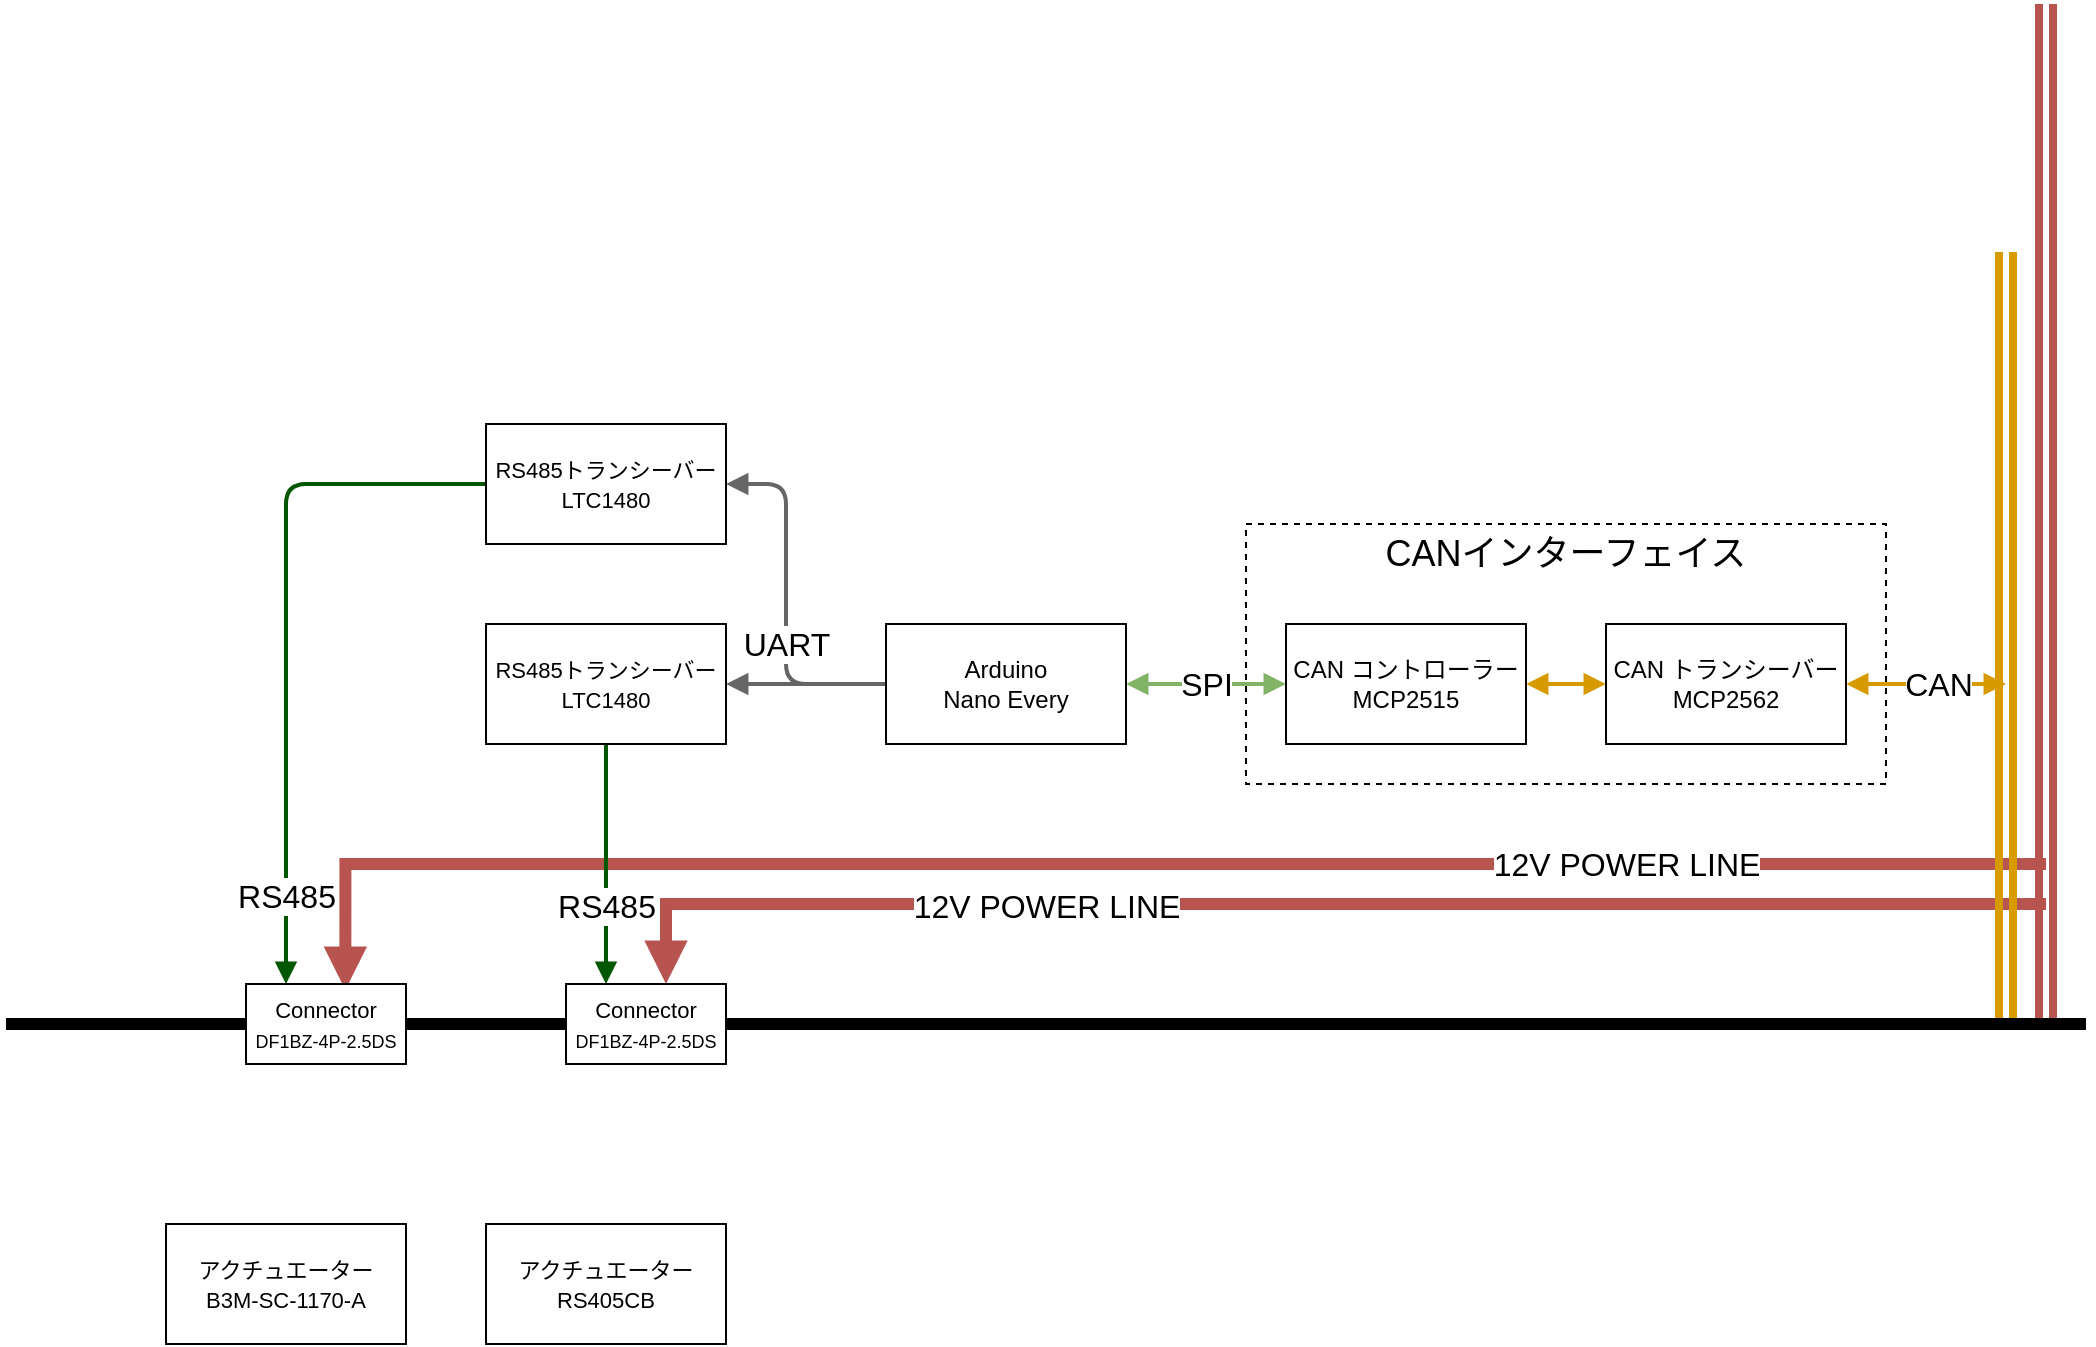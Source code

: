 <mxfile>
    <diagram id="P5jKrBtSUG_OV3gu1oKB" name="ページ1">
        <mxGraphModel dx="527" dy="388" grid="1" gridSize="10" guides="1" tooltips="1" connect="1" arrows="1" fold="1" page="1" pageScale="1" pageWidth="1169" pageHeight="827" math="0" shadow="0">
            <root>
                <mxCell id="0"/>
                <mxCell id="1" parent="0"/>
                <mxCell id="32" style="edgeStyle=orthogonalEdgeStyle;rounded=0;orthogonalLoop=1;jettySize=auto;html=1;endArrow=none;endFill=0;fillColor=#f8cecc;strokeColor=#b85450;strokeWidth=6;startArrow=block;startFill=1;exitX=0.621;exitY=0.075;exitDx=0;exitDy=0;exitPerimeter=0;" edge="1" parent="1" source="33">
                    <mxGeometry relative="1" as="geometry">
                        <mxPoint x="1100" y="480" as="targetPoint"/>
                        <mxPoint x="250" y="530" as="sourcePoint"/>
                        <Array as="points">
                            <mxPoint x="250" y="480"/>
                            <mxPoint x="1100" y="480"/>
                        </Array>
                    </mxGeometry>
                </mxCell>
                <mxCell id="30" value="" style="endArrow=none;html=1;rounded=0;shape=link;fillColor=#f8cecc;strokeColor=#b85450;strokeWidth=4;" edge="1" parent="1">
                    <mxGeometry width="50" height="50" relative="1" as="geometry">
                        <mxPoint x="1100" y="560" as="sourcePoint"/>
                        <mxPoint x="1100" y="50" as="targetPoint"/>
                    </mxGeometry>
                </mxCell>
                <mxCell id="31" style="edgeStyle=orthogonalEdgeStyle;rounded=0;orthogonalLoop=1;jettySize=auto;html=1;endArrow=none;endFill=0;fillColor=#f8cecc;strokeColor=#b85450;strokeWidth=6;startArrow=block;startFill=1;" edge="1" parent="1">
                    <mxGeometry relative="1" as="geometry">
                        <mxPoint x="1100" y="500" as="targetPoint"/>
                        <mxPoint x="410" y="540" as="sourcePoint"/>
                        <Array as="points">
                            <mxPoint x="410" y="500"/>
                            <mxPoint x="1100" y="500"/>
                        </Array>
                    </mxGeometry>
                </mxCell>
                <mxCell id="36" value="12V POWER LINE" style="edgeLabel;html=1;align=center;verticalAlign=middle;resizable=0;points=[];fontSize=16;" vertex="1" connectable="0" parent="31">
                    <mxGeometry x="-0.07" y="-1" relative="1" as="geometry">
                        <mxPoint x="-110" as="offset"/>
                    </mxGeometry>
                </mxCell>
                <mxCell id="5" value="" style="edgeStyle=none;orthogonalLoop=1;jettySize=auto;html=1;shape=link;strokeWidth=4;fillColor=#ffe6cc;strokeColor=#d79b00;" parent="1" edge="1">
                    <mxGeometry width="80" relative="1" as="geometry">
                        <mxPoint x="1080" y="560" as="sourcePoint"/>
                        <mxPoint x="1080" y="174" as="targetPoint"/>
                        <Array as="points"/>
                    </mxGeometry>
                </mxCell>
                <mxCell id="19" value="" style="rounded=0;whiteSpace=wrap;html=1;dashed=1;" vertex="1" parent="1">
                    <mxGeometry x="700" y="310" width="320" height="130" as="geometry"/>
                </mxCell>
                <mxCell id="10" style="edgeStyle=none;html=1;entryX=0;entryY=0.5;entryDx=0;entryDy=0;strokeWidth=2;startArrow=block;startFill=1;endArrow=block;endFill=1;fillColor=#d5e8d4;strokeColor=#82b366;" parent="1" source="3" target="6" edge="1">
                    <mxGeometry relative="1" as="geometry"/>
                </mxCell>
                <mxCell id="17" value="SPI" style="edgeLabel;html=1;align=center;verticalAlign=middle;resizable=0;points=[];fontSize=16;" vertex="1" connectable="0" parent="10">
                    <mxGeometry x="0.195" relative="1" as="geometry">
                        <mxPoint x="-8" as="offset"/>
                    </mxGeometry>
                </mxCell>
                <mxCell id="14" style="edgeStyle=none;html=1;entryX=1;entryY=0.5;entryDx=0;entryDy=0;strokeWidth=2;fontSize=11;startArrow=none;startFill=0;endArrow=block;endFill=1;fillColor=#f5f5f5;strokeColor=#666666;exitX=0;exitY=0.5;exitDx=0;exitDy=0;" edge="1" parent="1" source="3" target="11">
                    <mxGeometry relative="1" as="geometry">
                        <Array as="points"/>
                    </mxGeometry>
                </mxCell>
                <mxCell id="16" style="edgeStyle=elbowEdgeStyle;html=1;entryX=1;entryY=0.5;entryDx=0;entryDy=0;strokeWidth=2;fontSize=11;startArrow=none;startFill=0;endArrow=block;endFill=1;fillColor=#f5f5f5;strokeColor=#666666;" edge="1" parent="1" source="3" target="12">
                    <mxGeometry relative="1" as="geometry">
                        <Array as="points">
                            <mxPoint x="470" y="340"/>
                        </Array>
                    </mxGeometry>
                </mxCell>
                <mxCell id="18" value="UART" style="edgeLabel;html=1;align=center;verticalAlign=middle;resizable=0;points=[];fontSize=16;" vertex="1" connectable="0" parent="16">
                    <mxGeometry x="-0.131" relative="1" as="geometry">
                        <mxPoint y="8" as="offset"/>
                    </mxGeometry>
                </mxCell>
                <mxCell id="3" value="Arduino&lt;br&gt;Nano Every" style="whiteSpace=wrap;html=1;" parent="1" vertex="1">
                    <mxGeometry x="520" y="360" width="120" height="60" as="geometry"/>
                </mxCell>
                <mxCell id="9" style="edgeStyle=none;html=1;entryX=0;entryY=0.5;entryDx=0;entryDy=0;strokeWidth=2;endArrow=block;endFill=1;fillColor=#ffe6cc;strokeColor=#d79b00;startArrow=block;startFill=1;" parent="1" source="6" target="7" edge="1">
                    <mxGeometry relative="1" as="geometry"/>
                </mxCell>
                <mxCell id="6" value="CAN コントローラー&lt;br&gt;MCP2515" style="whiteSpace=wrap;html=1;" parent="1" vertex="1">
                    <mxGeometry x="720" y="360" width="120" height="60" as="geometry"/>
                </mxCell>
                <mxCell id="8" style="edgeStyle=none;html=1;strokeWidth=2;endArrow=block;endFill=1;fillColor=#ffe6cc;strokeColor=#d79b00;startArrow=block;startFill=1;" parent="1" source="7" edge="1">
                    <mxGeometry relative="1" as="geometry">
                        <mxPoint x="1080" y="390" as="targetPoint"/>
                    </mxGeometry>
                </mxCell>
                <mxCell id="21" value="CAN" style="edgeLabel;html=1;align=center;verticalAlign=middle;resizable=0;points=[];fontSize=16;" vertex="1" connectable="0" parent="8">
                    <mxGeometry x="0.181" relative="1" as="geometry">
                        <mxPoint x="-1" as="offset"/>
                    </mxGeometry>
                </mxCell>
                <mxCell id="7" value="CAN トランシーバー&lt;br&gt;MCP2562" style="whiteSpace=wrap;html=1;" parent="1" vertex="1">
                    <mxGeometry x="880" y="360" width="120" height="60" as="geometry"/>
                </mxCell>
                <mxCell id="26" style="edgeStyle=elbowEdgeStyle;html=1;strokeWidth=2;fontSize=11;startArrow=none;startFill=0;endArrow=block;endFill=1;fillColor=#008a00;strokeColor=#005700;entryX=0.25;entryY=0;entryDx=0;entryDy=0;" edge="1" parent="1" source="11" target="35">
                    <mxGeometry relative="1" as="geometry">
                        <mxPoint x="380" y="530" as="targetPoint"/>
                    </mxGeometry>
                </mxCell>
                <mxCell id="28" value="RS485" style="edgeLabel;html=1;align=center;verticalAlign=middle;resizable=0;points=[];fontSize=16;" vertex="1" connectable="0" parent="26">
                    <mxGeometry x="-0.097" y="-1" relative="1" as="geometry">
                        <mxPoint x="1" y="27" as="offset"/>
                    </mxGeometry>
                </mxCell>
                <mxCell id="11" value="&lt;font style=&quot;font-size: 11px;&quot;&gt;RS485トランシーバー&lt;br&gt;LTC1480&lt;br&gt;&lt;/font&gt;" style="whiteSpace=wrap;html=1;" vertex="1" parent="1">
                    <mxGeometry x="320" y="360" width="120" height="60" as="geometry"/>
                </mxCell>
                <mxCell id="25" style="edgeStyle=elbowEdgeStyle;html=1;strokeWidth=2;fontSize=11;startArrow=none;startFill=0;endArrow=block;endFill=1;fillColor=#008a00;strokeColor=#005700;" edge="1" parent="1" source="12">
                    <mxGeometry relative="1" as="geometry">
                        <mxPoint x="220" y="540" as="targetPoint"/>
                        <Array as="points">
                            <mxPoint x="220" y="360"/>
                        </Array>
                    </mxGeometry>
                </mxCell>
                <mxCell id="27" value="RS485" style="edgeLabel;html=1;align=center;verticalAlign=middle;resizable=0;points=[];fontSize=16;" vertex="1" connectable="0" parent="25">
                    <mxGeometry x="0.442" y="-1" relative="1" as="geometry">
                        <mxPoint x="1" y="53" as="offset"/>
                    </mxGeometry>
                </mxCell>
                <mxCell id="12" value="&lt;font style=&quot;font-size: 11px;&quot;&gt;RS485トランシーバー&lt;br&gt;LTC1480&lt;br&gt;&lt;/font&gt;" style="whiteSpace=wrap;html=1;" vertex="1" parent="1">
                    <mxGeometry x="320" y="260" width="120" height="60" as="geometry"/>
                </mxCell>
                <mxCell id="20" value="CANインターフェイス" style="text;html=1;strokeColor=none;fillColor=none;align=center;verticalAlign=middle;whiteSpace=wrap;rounded=0;fontSize=18;" vertex="1" parent="1">
                    <mxGeometry x="700" y="310" width="320" height="30" as="geometry"/>
                </mxCell>
                <mxCell id="23" value="&lt;font style=&quot;font-size: 11px;&quot;&gt;アクチュエーター&lt;br&gt;B3M-SC-1170-A&lt;br&gt;&lt;/font&gt;" style="whiteSpace=wrap;html=1;" vertex="1" parent="1">
                    <mxGeometry x="160" y="660" width="120" height="60" as="geometry"/>
                </mxCell>
                <mxCell id="24" value="&lt;font style=&quot;font-size: 11px;&quot;&gt;アクチュエーター&lt;br&gt;RS405CB&lt;br&gt;&lt;/font&gt;" style="whiteSpace=wrap;html=1;" vertex="1" parent="1">
                    <mxGeometry x="320" y="660" width="120" height="60" as="geometry"/>
                </mxCell>
                <mxCell id="29" value="" style="endArrow=none;html=1;rounded=0;strokeWidth=6;" edge="1" parent="1">
                    <mxGeometry width="50" height="50" relative="1" as="geometry">
                        <mxPoint x="80" y="560" as="sourcePoint"/>
                        <mxPoint x="1120" y="560" as="targetPoint"/>
                    </mxGeometry>
                </mxCell>
                <mxCell id="33" value="&lt;font style=&quot;&quot;&gt;&lt;span style=&quot;font-size: 11px;&quot;&gt;Connector&lt;/span&gt;&lt;br&gt;&lt;font style=&quot;font-size: 9px;&quot;&gt;DF1BZ-4P-2.5DS&lt;/font&gt;&lt;br&gt;&lt;/font&gt;" style="rounded=0;whiteSpace=wrap;html=1;" vertex="1" parent="1">
                    <mxGeometry x="200" y="540" width="80" height="40" as="geometry"/>
                </mxCell>
                <mxCell id="35" value="&lt;font style=&quot;&quot;&gt;&lt;span style=&quot;font-size: 11px;&quot;&gt;Connector&lt;/span&gt;&lt;br&gt;&lt;font style=&quot;font-size: 9px;&quot;&gt;DF1BZ-4P-2.5DS&lt;/font&gt;&lt;br&gt;&lt;/font&gt;" style="rounded=0;whiteSpace=wrap;html=1;" vertex="1" parent="1">
                    <mxGeometry x="360" y="540" width="80" height="40" as="geometry"/>
                </mxCell>
                <mxCell id="37" value="12V POWER LINE" style="edgeLabel;html=1;align=center;verticalAlign=middle;resizable=0;points=[];fontSize=16;" vertex="1" connectable="0" parent="1">
                    <mxGeometry x="889.997" y="480.004" as="geometry"/>
                </mxCell>
            </root>
        </mxGraphModel>
    </diagram>
</mxfile>